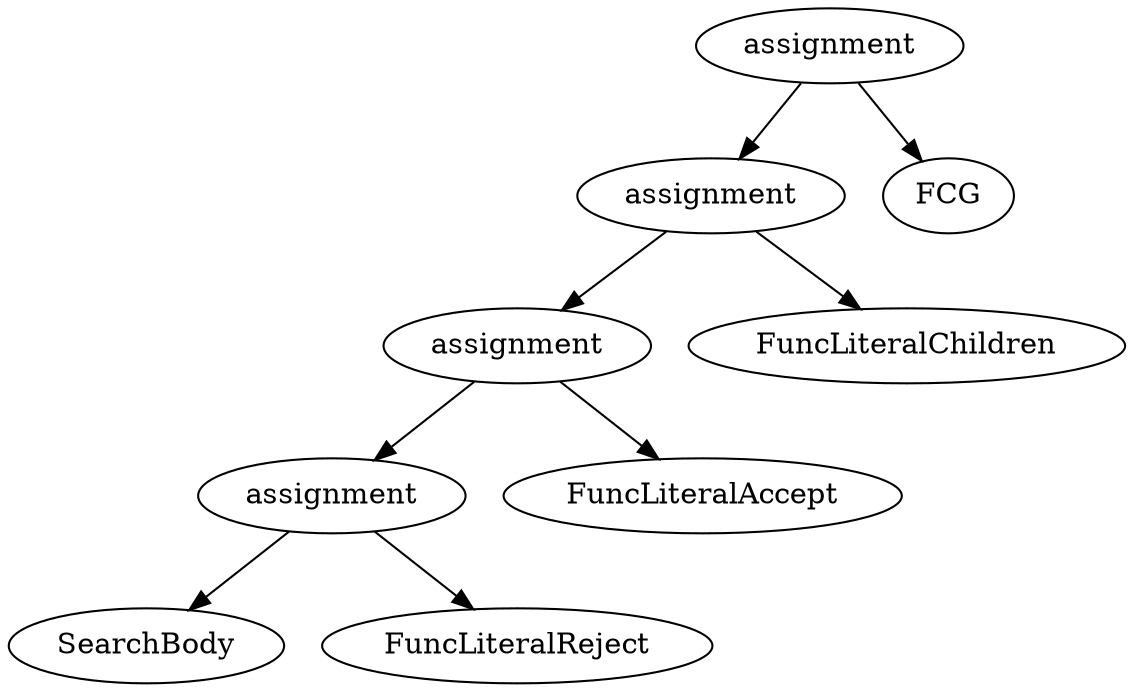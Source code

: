 digraph ast {
	fcg [label = "assignment"]
	children [label = "assignment"]
	accept [label = "assignment"]
	reject [label = "assignment"]


	reject -> SearchBody
	reject -> FuncLiteralReject
	accept -> reject
	accept -> FuncLiteralAccept
	children -> accept
	children -> FuncLiteralChildren
	fcg -> children
	fcg -> FCG
}